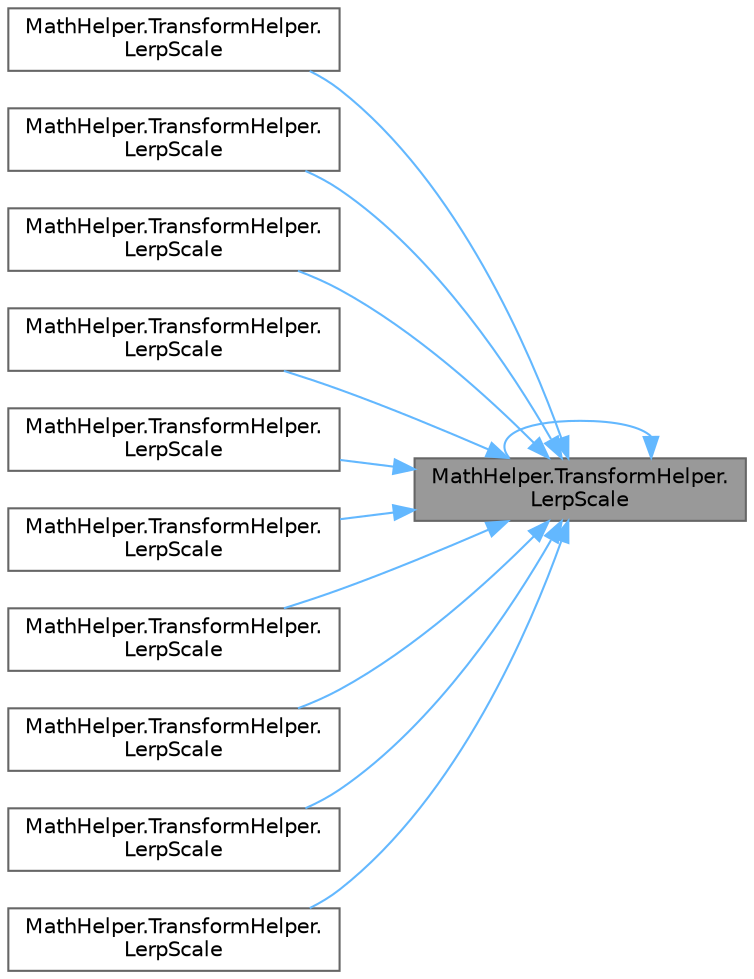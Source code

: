 digraph "MathHelper.TransformHelper.LerpScale"
{
 // LATEX_PDF_SIZE
  bgcolor="transparent";
  edge [fontname=Helvetica,fontsize=10,labelfontname=Helvetica,labelfontsize=10];
  node [fontname=Helvetica,fontsize=10,shape=box,height=0.2,width=0.4];
  rankdir="RL";
  Node1 [id="Node000001",label="MathHelper.TransformHelper.\lLerpScale",height=0.2,width=0.4,color="gray40", fillcolor="grey60", style="filled", fontcolor="black",tooltip="Linearly interpolates the scale towards the target scale."];
  Node1 -> Node2 [id="edge1_Node000001_Node000002",dir="back",color="steelblue1",style="solid",tooltip=" "];
  Node2 [id="Node000002",label="MathHelper.TransformHelper.\lLerpScale",height=0.2,width=0.4,color="grey40", fillcolor="white", style="filled",URL="$classMathHelper_1_1TransformHelper.html#abf551ea65f64c617800b692a2816d669",tooltip="Linearly interpolates the scale towards the target scale."];
  Node1 -> Node3 [id="edge2_Node000001_Node000003",dir="back",color="steelblue1",style="solid",tooltip=" "];
  Node3 [id="Node000003",label="MathHelper.TransformHelper.\lLerpScale",height=0.2,width=0.4,color="grey40", fillcolor="white", style="filled",URL="$classMathHelper_1_1TransformHelper.html#a3a49c6d3b54dcf12f02e2868189ed36d",tooltip="Linearly interpolates the scale towards the target scale."];
  Node1 -> Node4 [id="edge3_Node000001_Node000004",dir="back",color="steelblue1",style="solid",tooltip=" "];
  Node4 [id="Node000004",label="MathHelper.TransformHelper.\lLerpScale",height=0.2,width=0.4,color="grey40", fillcolor="white", style="filled",URL="$classMathHelper_1_1TransformHelper.html#a4f76fb30bd1efb9f9febb9d30e1b0e45",tooltip="Linearly interpolates the scale towards the target scale."];
  Node1 -> Node5 [id="edge4_Node000001_Node000005",dir="back",color="steelblue1",style="solid",tooltip=" "];
  Node5 [id="Node000005",label="MathHelper.TransformHelper.\lLerpScale",height=0.2,width=0.4,color="grey40", fillcolor="white", style="filled",URL="$classMathHelper_1_1TransformHelper.html#ae4ad64308580d5e6af5a62ec5f99a69b",tooltip="Linearly interpolates the scale towards the target scale."];
  Node1 -> Node1 [id="edge5_Node000001_Node000001",dir="back",color="steelblue1",style="solid",tooltip=" "];
  Node1 -> Node6 [id="edge6_Node000001_Node000006",dir="back",color="steelblue1",style="solid",tooltip=" "];
  Node6 [id="Node000006",label="MathHelper.TransformHelper.\lLerpScale",height=0.2,width=0.4,color="grey40", fillcolor="white", style="filled",URL="$classMathHelper_1_1TransformHelper.html#add962bf88915a0bf36344bcca954c235",tooltip="Linearly interpolates the scale towards the target scale."];
  Node1 -> Node7 [id="edge7_Node000001_Node000007",dir="back",color="steelblue1",style="solid",tooltip=" "];
  Node7 [id="Node000007",label="MathHelper.TransformHelper.\lLerpScale",height=0.2,width=0.4,color="grey40", fillcolor="white", style="filled",URL="$classMathHelper_1_1TransformHelper.html#a14c603bfdde0ee83fd5920f7a59e951d",tooltip="Linearly interpolates the scale towards the target scale."];
  Node1 -> Node8 [id="edge8_Node000001_Node000008",dir="back",color="steelblue1",style="solid",tooltip=" "];
  Node8 [id="Node000008",label="MathHelper.TransformHelper.\lLerpScale",height=0.2,width=0.4,color="grey40", fillcolor="white", style="filled",URL="$classMathHelper_1_1TransformHelper.html#a40d7ec30196ed4f0b4281ef569e0d804",tooltip="Linearly interpolates the scale towards the target scale."];
  Node1 -> Node9 [id="edge9_Node000001_Node000009",dir="back",color="steelblue1",style="solid",tooltip=" "];
  Node9 [id="Node000009",label="MathHelper.TransformHelper.\lLerpScale",height=0.2,width=0.4,color="grey40", fillcolor="white", style="filled",URL="$classMathHelper_1_1TransformHelper.html#ad65242ab072a436ec4fa25436b4d7f01",tooltip="Linearly interpolates the scale towards the target scale."];
  Node1 -> Node10 [id="edge10_Node000001_Node000010",dir="back",color="steelblue1",style="solid",tooltip=" "];
  Node10 [id="Node000010",label="MathHelper.TransformHelper.\lLerpScale",height=0.2,width=0.4,color="grey40", fillcolor="white", style="filled",URL="$classMathHelper_1_1TransformHelper.html#a237cbc78ca583997465ddb61ccfdcad2",tooltip="Linearly interpolates the scale towards the target scale."];
  Node1 -> Node11 [id="edge11_Node000001_Node000011",dir="back",color="steelblue1",style="solid",tooltip=" "];
  Node11 [id="Node000011",label="MathHelper.TransformHelper.\lLerpScale",height=0.2,width=0.4,color="grey40", fillcolor="white", style="filled",URL="$classMathHelper_1_1TransformHelper.html#a261294f35b51a071c38e95b401902ee1",tooltip="Linearly interpolates the scale towards the target scale."];
}
